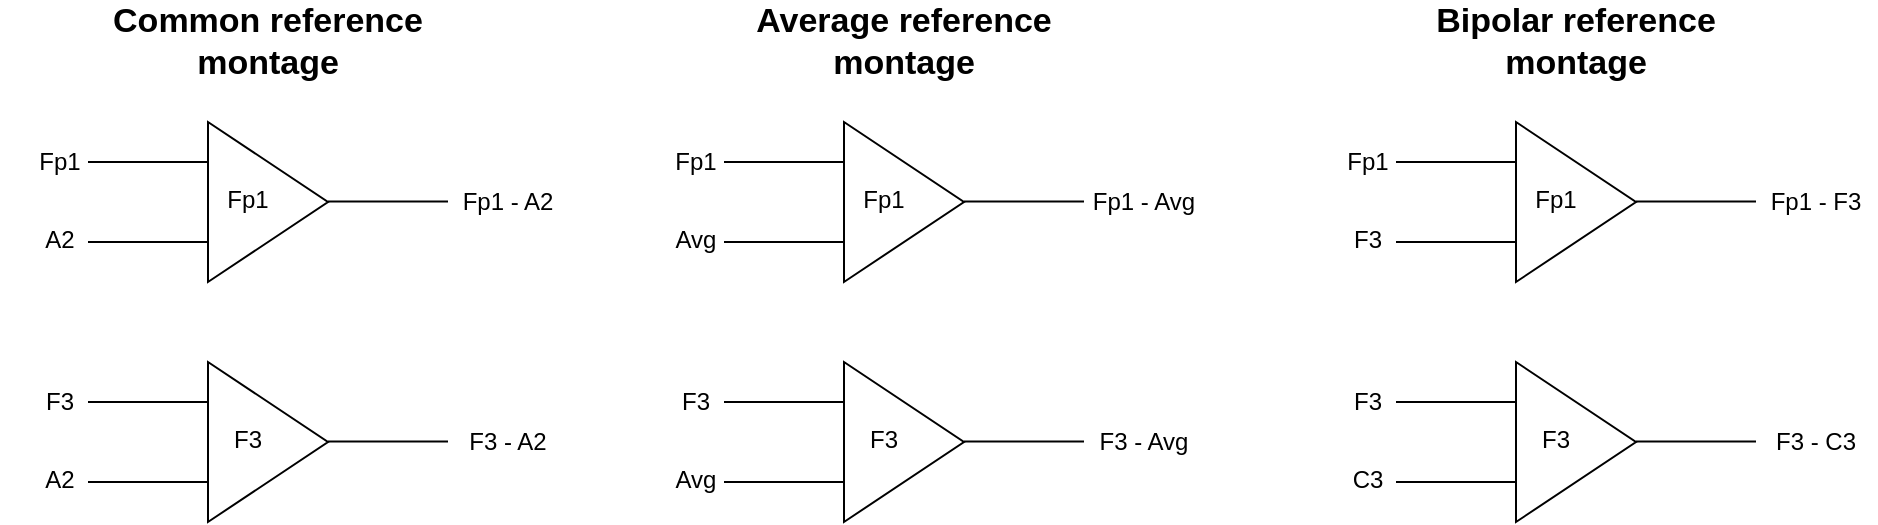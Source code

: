 <mxfile version="20.1.1" type="device"><diagram id="pomCcpwK0DtwyiJzyzMJ" name="Page-1"><mxGraphModel dx="1031" dy="664" grid="1" gridSize="10" guides="1" tooltips="1" connect="1" arrows="1" fold="1" page="1" pageScale="1" pageWidth="827" pageHeight="1169" math="0" shadow="0"><root><mxCell id="0"/><mxCell id="1" parent="0"/><mxCell id="2j8_dD_1ws4m2u-1ft4G-1" value="" style="triangle;whiteSpace=wrap;html=1;" vertex="1" parent="1"><mxGeometry x="200" y="280" width="60" height="80" as="geometry"/></mxCell><mxCell id="2j8_dD_1ws4m2u-1ft4G-2" value="" style="endArrow=none;html=1;rounded=0;entryX=0;entryY=0.25;entryDx=0;entryDy=0;" edge="1" parent="1" target="2j8_dD_1ws4m2u-1ft4G-1"><mxGeometry width="50" height="50" relative="1" as="geometry"><mxPoint x="140" y="300" as="sourcePoint"/><mxPoint x="180" y="300" as="targetPoint"/></mxGeometry></mxCell><mxCell id="2j8_dD_1ws4m2u-1ft4G-3" value="" style="endArrow=none;html=1;rounded=0;entryX=0;entryY=0.25;entryDx=0;entryDy=0;" edge="1" parent="1"><mxGeometry width="50" height="50" relative="1" as="geometry"><mxPoint x="140" y="340" as="sourcePoint"/><mxPoint x="200" y="340" as="targetPoint"/></mxGeometry></mxCell><mxCell id="2j8_dD_1ws4m2u-1ft4G-4" value="" style="endArrow=none;html=1;rounded=0;entryX=0;entryY=0.25;entryDx=0;entryDy=0;" edge="1" parent="1"><mxGeometry width="50" height="50" relative="1" as="geometry"><mxPoint x="260" y="319.76" as="sourcePoint"/><mxPoint x="320" y="319.76" as="targetPoint"/></mxGeometry></mxCell><mxCell id="2j8_dD_1ws4m2u-1ft4G-5" value="Fp1" style="text;html=1;strokeColor=none;fillColor=none;align=center;verticalAlign=middle;whiteSpace=wrap;rounded=0;" vertex="1" parent="1"><mxGeometry x="96" y="285" width="60" height="30" as="geometry"/></mxCell><mxCell id="2j8_dD_1ws4m2u-1ft4G-7" value="A2" style="text;html=1;strokeColor=none;fillColor=none;align=center;verticalAlign=middle;whiteSpace=wrap;rounded=0;" vertex="1" parent="1"><mxGeometry x="96" y="324" width="60" height="30" as="geometry"/></mxCell><mxCell id="2j8_dD_1ws4m2u-1ft4G-14" value="Fp1 - A2" style="text;html=1;strokeColor=none;fillColor=none;align=center;verticalAlign=middle;whiteSpace=wrap;rounded=0;" vertex="1" parent="1"><mxGeometry x="320" y="305" width="60" height="30" as="geometry"/></mxCell><mxCell id="2j8_dD_1ws4m2u-1ft4G-20" value="" style="triangle;whiteSpace=wrap;html=1;" vertex="1" parent="1"><mxGeometry x="200" y="400" width="60" height="80" as="geometry"/></mxCell><mxCell id="2j8_dD_1ws4m2u-1ft4G-21" value="" style="endArrow=none;html=1;rounded=0;entryX=0;entryY=0.25;entryDx=0;entryDy=0;" edge="1" parent="1" target="2j8_dD_1ws4m2u-1ft4G-20"><mxGeometry width="50" height="50" relative="1" as="geometry"><mxPoint x="140" y="420" as="sourcePoint"/><mxPoint x="180" y="420" as="targetPoint"/></mxGeometry></mxCell><mxCell id="2j8_dD_1ws4m2u-1ft4G-22" value="" style="endArrow=none;html=1;rounded=0;entryX=0;entryY=0.25;entryDx=0;entryDy=0;" edge="1" parent="1"><mxGeometry width="50" height="50" relative="1" as="geometry"><mxPoint x="140" y="460" as="sourcePoint"/><mxPoint x="200" y="460" as="targetPoint"/></mxGeometry></mxCell><mxCell id="2j8_dD_1ws4m2u-1ft4G-23" value="" style="endArrow=none;html=1;rounded=0;entryX=0;entryY=0.25;entryDx=0;entryDy=0;" edge="1" parent="1"><mxGeometry width="50" height="50" relative="1" as="geometry"><mxPoint x="260" y="439.76" as="sourcePoint"/><mxPoint x="320" y="439.76" as="targetPoint"/></mxGeometry></mxCell><mxCell id="2j8_dD_1ws4m2u-1ft4G-24" value="F3" style="text;html=1;strokeColor=none;fillColor=none;align=center;verticalAlign=middle;whiteSpace=wrap;rounded=0;" vertex="1" parent="1"><mxGeometry x="96" y="405" width="60" height="30" as="geometry"/></mxCell><mxCell id="2j8_dD_1ws4m2u-1ft4G-25" value="A2" style="text;html=1;strokeColor=none;fillColor=none;align=center;verticalAlign=middle;whiteSpace=wrap;rounded=0;" vertex="1" parent="1"><mxGeometry x="96" y="444" width="60" height="30" as="geometry"/></mxCell><mxCell id="2j8_dD_1ws4m2u-1ft4G-26" value="F3 - A2" style="text;html=1;strokeColor=none;fillColor=none;align=center;verticalAlign=middle;whiteSpace=wrap;rounded=0;" vertex="1" parent="1"><mxGeometry x="320" y="425" width="60" height="30" as="geometry"/></mxCell><mxCell id="2j8_dD_1ws4m2u-1ft4G-27" value="Common reference montage" style="text;html=1;strokeColor=none;fillColor=none;align=center;verticalAlign=middle;whiteSpace=wrap;rounded=0;fontStyle=1;fontSize=17;" vertex="1" parent="1"><mxGeometry x="140" y="225" width="180" height="30" as="geometry"/></mxCell><mxCell id="2j8_dD_1ws4m2u-1ft4G-43" value="Fp1" style="text;html=1;strokeColor=none;fillColor=none;align=center;verticalAlign=middle;whiteSpace=wrap;rounded=0;" vertex="1" parent="1"><mxGeometry x="190" y="304" width="60" height="30" as="geometry"/></mxCell><mxCell id="2j8_dD_1ws4m2u-1ft4G-44" value="F3" style="text;html=1;strokeColor=none;fillColor=none;align=center;verticalAlign=middle;whiteSpace=wrap;rounded=0;" vertex="1" parent="1"><mxGeometry x="190" y="424" width="60" height="30" as="geometry"/></mxCell><mxCell id="2j8_dD_1ws4m2u-1ft4G-46" value="" style="triangle;whiteSpace=wrap;html=1;" vertex="1" parent="1"><mxGeometry x="518" y="280" width="60" height="80" as="geometry"/></mxCell><mxCell id="2j8_dD_1ws4m2u-1ft4G-47" value="" style="endArrow=none;html=1;rounded=0;entryX=0;entryY=0.25;entryDx=0;entryDy=0;" edge="1" parent="1" target="2j8_dD_1ws4m2u-1ft4G-46"><mxGeometry width="50" height="50" relative="1" as="geometry"><mxPoint x="458" y="300.0" as="sourcePoint"/><mxPoint x="498" y="300" as="targetPoint"/></mxGeometry></mxCell><mxCell id="2j8_dD_1ws4m2u-1ft4G-48" value="" style="endArrow=none;html=1;rounded=0;entryX=0;entryY=0.25;entryDx=0;entryDy=0;" edge="1" parent="1"><mxGeometry width="50" height="50" relative="1" as="geometry"><mxPoint x="458" y="340.0" as="sourcePoint"/><mxPoint x="518" y="340.0" as="targetPoint"/></mxGeometry></mxCell><mxCell id="2j8_dD_1ws4m2u-1ft4G-49" value="" style="endArrow=none;html=1;rounded=0;entryX=0;entryY=0.25;entryDx=0;entryDy=0;" edge="1" parent="1"><mxGeometry width="50" height="50" relative="1" as="geometry"><mxPoint x="578" y="319.76" as="sourcePoint"/><mxPoint x="638" y="319.76" as="targetPoint"/></mxGeometry></mxCell><mxCell id="2j8_dD_1ws4m2u-1ft4G-50" value="Fp1" style="text;html=1;strokeColor=none;fillColor=none;align=center;verticalAlign=middle;whiteSpace=wrap;rounded=0;" vertex="1" parent="1"><mxGeometry x="414" y="285" width="60" height="30" as="geometry"/></mxCell><mxCell id="2j8_dD_1ws4m2u-1ft4G-51" value="Avg" style="text;html=1;strokeColor=none;fillColor=none;align=center;verticalAlign=middle;whiteSpace=wrap;rounded=0;" vertex="1" parent="1"><mxGeometry x="414" y="324" width="60" height="30" as="geometry"/></mxCell><mxCell id="2j8_dD_1ws4m2u-1ft4G-52" value="Fp1 - Avg" style="text;html=1;strokeColor=none;fillColor=none;align=center;verticalAlign=middle;whiteSpace=wrap;rounded=0;" vertex="1" parent="1"><mxGeometry x="638" y="305" width="60" height="30" as="geometry"/></mxCell><mxCell id="2j8_dD_1ws4m2u-1ft4G-53" value="" style="triangle;whiteSpace=wrap;html=1;" vertex="1" parent="1"><mxGeometry x="518" y="400" width="60" height="80" as="geometry"/></mxCell><mxCell id="2j8_dD_1ws4m2u-1ft4G-54" value="" style="endArrow=none;html=1;rounded=0;entryX=0;entryY=0.25;entryDx=0;entryDy=0;" edge="1" parent="1" target="2j8_dD_1ws4m2u-1ft4G-53"><mxGeometry width="50" height="50" relative="1" as="geometry"><mxPoint x="458" y="420.0" as="sourcePoint"/><mxPoint x="498" y="420" as="targetPoint"/></mxGeometry></mxCell><mxCell id="2j8_dD_1ws4m2u-1ft4G-55" value="" style="endArrow=none;html=1;rounded=0;entryX=0;entryY=0.25;entryDx=0;entryDy=0;" edge="1" parent="1"><mxGeometry width="50" height="50" relative="1" as="geometry"><mxPoint x="458" y="460.0" as="sourcePoint"/><mxPoint x="518" y="460.0" as="targetPoint"/></mxGeometry></mxCell><mxCell id="2j8_dD_1ws4m2u-1ft4G-56" value="" style="endArrow=none;html=1;rounded=0;entryX=0;entryY=0.25;entryDx=0;entryDy=0;" edge="1" parent="1"><mxGeometry width="50" height="50" relative="1" as="geometry"><mxPoint x="578" y="439.76" as="sourcePoint"/><mxPoint x="638" y="439.76" as="targetPoint"/></mxGeometry></mxCell><mxCell id="2j8_dD_1ws4m2u-1ft4G-57" value="F3" style="text;html=1;strokeColor=none;fillColor=none;align=center;verticalAlign=middle;whiteSpace=wrap;rounded=0;" vertex="1" parent="1"><mxGeometry x="414" y="405" width="60" height="30" as="geometry"/></mxCell><mxCell id="2j8_dD_1ws4m2u-1ft4G-58" value="Avg" style="text;html=1;strokeColor=none;fillColor=none;align=center;verticalAlign=middle;whiteSpace=wrap;rounded=0;" vertex="1" parent="1"><mxGeometry x="414" y="444" width="60" height="30" as="geometry"/></mxCell><mxCell id="2j8_dD_1ws4m2u-1ft4G-59" value="F3 - Avg" style="text;html=1;strokeColor=none;fillColor=none;align=center;verticalAlign=middle;whiteSpace=wrap;rounded=0;" vertex="1" parent="1"><mxGeometry x="638" y="425" width="60" height="30" as="geometry"/></mxCell><mxCell id="2j8_dD_1ws4m2u-1ft4G-60" value="Average reference montage" style="text;html=1;strokeColor=none;fillColor=none;align=center;verticalAlign=middle;whiteSpace=wrap;rounded=0;fontStyle=1;fontSize=17;" vertex="1" parent="1"><mxGeometry x="458" y="225" width="180" height="30" as="geometry"/></mxCell><mxCell id="2j8_dD_1ws4m2u-1ft4G-61" value="Fp1" style="text;html=1;strokeColor=none;fillColor=none;align=center;verticalAlign=middle;whiteSpace=wrap;rounded=0;" vertex="1" parent="1"><mxGeometry x="508" y="304" width="60" height="30" as="geometry"/></mxCell><mxCell id="2j8_dD_1ws4m2u-1ft4G-62" value="F3" style="text;html=1;strokeColor=none;fillColor=none;align=center;verticalAlign=middle;whiteSpace=wrap;rounded=0;" vertex="1" parent="1"><mxGeometry x="508" y="424" width="60" height="30" as="geometry"/></mxCell><mxCell id="2j8_dD_1ws4m2u-1ft4G-63" value="" style="triangle;whiteSpace=wrap;html=1;" vertex="1" parent="1"><mxGeometry x="854" y="280" width="60" height="80" as="geometry"/></mxCell><mxCell id="2j8_dD_1ws4m2u-1ft4G-64" value="" style="endArrow=none;html=1;rounded=0;entryX=0;entryY=0.25;entryDx=0;entryDy=0;" edge="1" parent="1" target="2j8_dD_1ws4m2u-1ft4G-63"><mxGeometry width="50" height="50" relative="1" as="geometry"><mxPoint x="794.0" y="300" as="sourcePoint"/><mxPoint x="834" y="300" as="targetPoint"/></mxGeometry></mxCell><mxCell id="2j8_dD_1ws4m2u-1ft4G-65" value="" style="endArrow=none;html=1;rounded=0;entryX=0;entryY=0.25;entryDx=0;entryDy=0;" edge="1" parent="1"><mxGeometry width="50" height="50" relative="1" as="geometry"><mxPoint x="794.0" y="340" as="sourcePoint"/><mxPoint x="854.0" y="340" as="targetPoint"/></mxGeometry></mxCell><mxCell id="2j8_dD_1ws4m2u-1ft4G-66" value="" style="endArrow=none;html=1;rounded=0;entryX=0;entryY=0.25;entryDx=0;entryDy=0;" edge="1" parent="1"><mxGeometry width="50" height="50" relative="1" as="geometry"><mxPoint x="914" y="319.76" as="sourcePoint"/><mxPoint x="974" y="319.76" as="targetPoint"/></mxGeometry></mxCell><mxCell id="2j8_dD_1ws4m2u-1ft4G-67" value="Fp1" style="text;html=1;strokeColor=none;fillColor=none;align=center;verticalAlign=middle;whiteSpace=wrap;rounded=0;" vertex="1" parent="1"><mxGeometry x="750" y="285" width="60" height="30" as="geometry"/></mxCell><mxCell id="2j8_dD_1ws4m2u-1ft4G-68" value="F3" style="text;html=1;strokeColor=none;fillColor=none;align=center;verticalAlign=middle;whiteSpace=wrap;rounded=0;" vertex="1" parent="1"><mxGeometry x="750" y="324" width="60" height="30" as="geometry"/></mxCell><mxCell id="2j8_dD_1ws4m2u-1ft4G-69" value="Fp1 - F3" style="text;html=1;strokeColor=none;fillColor=none;align=center;verticalAlign=middle;whiteSpace=wrap;rounded=0;" vertex="1" parent="1"><mxGeometry x="974" y="305" width="60" height="30" as="geometry"/></mxCell><mxCell id="2j8_dD_1ws4m2u-1ft4G-70" value="" style="triangle;whiteSpace=wrap;html=1;" vertex="1" parent="1"><mxGeometry x="854" y="400" width="60" height="80" as="geometry"/></mxCell><mxCell id="2j8_dD_1ws4m2u-1ft4G-71" value="" style="endArrow=none;html=1;rounded=0;entryX=0;entryY=0.25;entryDx=0;entryDy=0;" edge="1" parent="1" target="2j8_dD_1ws4m2u-1ft4G-70"><mxGeometry width="50" height="50" relative="1" as="geometry"><mxPoint x="794.0" y="420" as="sourcePoint"/><mxPoint x="834" y="420" as="targetPoint"/></mxGeometry></mxCell><mxCell id="2j8_dD_1ws4m2u-1ft4G-72" value="" style="endArrow=none;html=1;rounded=0;entryX=0;entryY=0.25;entryDx=0;entryDy=0;" edge="1" parent="1"><mxGeometry width="50" height="50" relative="1" as="geometry"><mxPoint x="794.0" y="460" as="sourcePoint"/><mxPoint x="854.0" y="460" as="targetPoint"/></mxGeometry></mxCell><mxCell id="2j8_dD_1ws4m2u-1ft4G-73" value="" style="endArrow=none;html=1;rounded=0;entryX=0;entryY=0.25;entryDx=0;entryDy=0;" edge="1" parent="1"><mxGeometry width="50" height="50" relative="1" as="geometry"><mxPoint x="914" y="439.76" as="sourcePoint"/><mxPoint x="974" y="439.76" as="targetPoint"/></mxGeometry></mxCell><mxCell id="2j8_dD_1ws4m2u-1ft4G-74" value="F3" style="text;html=1;strokeColor=none;fillColor=none;align=center;verticalAlign=middle;whiteSpace=wrap;rounded=0;" vertex="1" parent="1"><mxGeometry x="750" y="405" width="60" height="30" as="geometry"/></mxCell><mxCell id="2j8_dD_1ws4m2u-1ft4G-75" value="C3" style="text;html=1;strokeColor=none;fillColor=none;align=center;verticalAlign=middle;whiteSpace=wrap;rounded=0;" vertex="1" parent="1"><mxGeometry x="750" y="444" width="60" height="30" as="geometry"/></mxCell><mxCell id="2j8_dD_1ws4m2u-1ft4G-76" value="F3 - C3" style="text;html=1;strokeColor=none;fillColor=none;align=center;verticalAlign=middle;whiteSpace=wrap;rounded=0;" vertex="1" parent="1"><mxGeometry x="974" y="425" width="60" height="30" as="geometry"/></mxCell><mxCell id="2j8_dD_1ws4m2u-1ft4G-77" value="Bipolar reference montage" style="text;html=1;strokeColor=none;fillColor=none;align=center;verticalAlign=middle;whiteSpace=wrap;rounded=0;fontStyle=1;fontSize=17;" vertex="1" parent="1"><mxGeometry x="794" y="225" width="180" height="30" as="geometry"/></mxCell><mxCell id="2j8_dD_1ws4m2u-1ft4G-78" value="Fp1" style="text;html=1;strokeColor=none;fillColor=none;align=center;verticalAlign=middle;whiteSpace=wrap;rounded=0;" vertex="1" parent="1"><mxGeometry x="844" y="304" width="60" height="30" as="geometry"/></mxCell><mxCell id="2j8_dD_1ws4m2u-1ft4G-79" value="F3" style="text;html=1;strokeColor=none;fillColor=none;align=center;verticalAlign=middle;whiteSpace=wrap;rounded=0;" vertex="1" parent="1"><mxGeometry x="844" y="424" width="60" height="30" as="geometry"/></mxCell></root></mxGraphModel></diagram></mxfile>